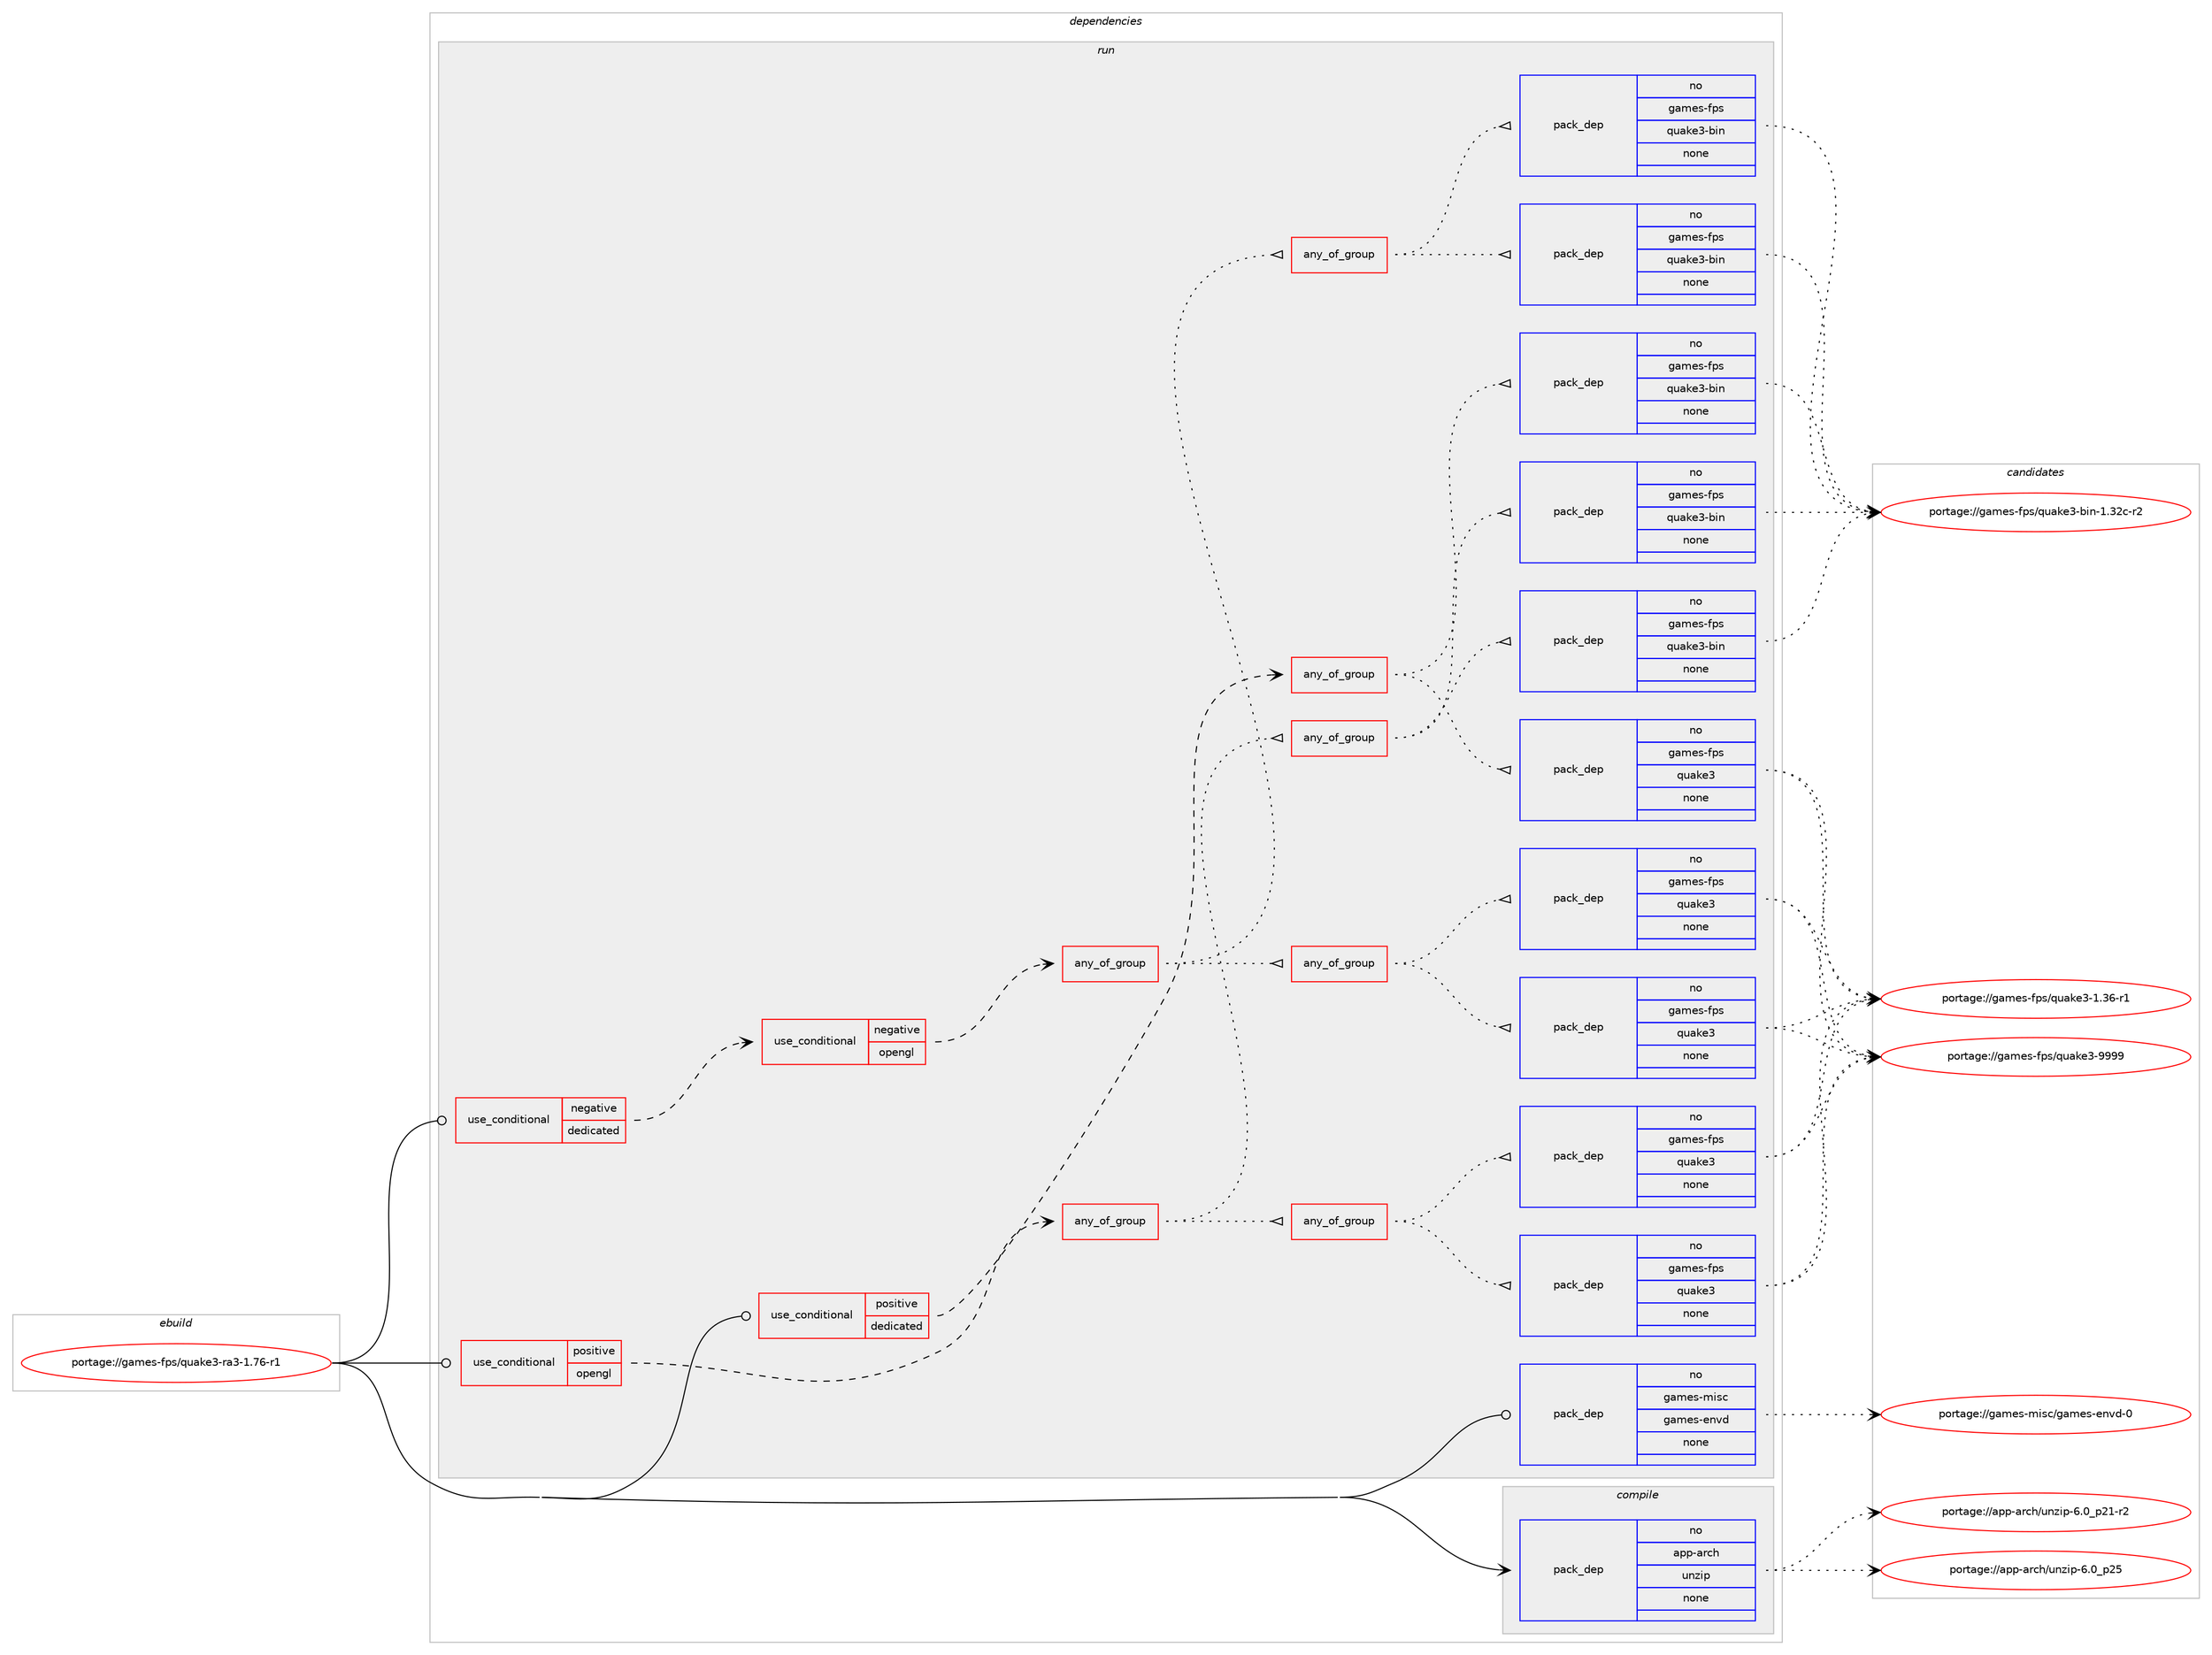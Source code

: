 digraph prolog {

# *************
# Graph options
# *************

newrank=true;
concentrate=true;
compound=true;
graph [rankdir=LR,fontname=Helvetica,fontsize=10,ranksep=1.5];#, ranksep=2.5, nodesep=0.2];
edge  [arrowhead=vee];
node  [fontname=Helvetica,fontsize=10];

# **********
# The ebuild
# **********

subgraph cluster_leftcol {
color=gray;
rank=same;
label=<<i>ebuild</i>>;
id [label="portage://games-fps/quake3-ra3-1.76-r1", color=red, width=4, href="../games-fps/quake3-ra3-1.76-r1.svg"];
}

# ****************
# The dependencies
# ****************

subgraph cluster_midcol {
color=gray;
label=<<i>dependencies</i>>;
subgraph cluster_compile {
fillcolor="#eeeeee";
style=filled;
label=<<i>compile</i>>;
subgraph pack196096 {
dependency273362 [label=<<TABLE BORDER="0" CELLBORDER="1" CELLSPACING="0" CELLPADDING="4" WIDTH="220"><TR><TD ROWSPAN="6" CELLPADDING="30">pack_dep</TD></TR><TR><TD WIDTH="110">no</TD></TR><TR><TD>app-arch</TD></TR><TR><TD>unzip</TD></TR><TR><TD>none</TD></TR><TR><TD></TD></TR></TABLE>>, shape=none, color=blue];
}
id:e -> dependency273362:w [weight=20,style="solid",arrowhead="vee"];
}
subgraph cluster_compileandrun {
fillcolor="#eeeeee";
style=filled;
label=<<i>compile and run</i>>;
}
subgraph cluster_run {
fillcolor="#eeeeee";
style=filled;
label=<<i>run</i>>;
subgraph cond73324 {
dependency273363 [label=<<TABLE BORDER="0" CELLBORDER="1" CELLSPACING="0" CELLPADDING="4"><TR><TD ROWSPAN="3" CELLPADDING="10">use_conditional</TD></TR><TR><TD>negative</TD></TR><TR><TD>dedicated</TD></TR></TABLE>>, shape=none, color=red];
subgraph cond73325 {
dependency273364 [label=<<TABLE BORDER="0" CELLBORDER="1" CELLSPACING="0" CELLPADDING="4"><TR><TD ROWSPAN="3" CELLPADDING="10">use_conditional</TD></TR><TR><TD>negative</TD></TR><TR><TD>opengl</TD></TR></TABLE>>, shape=none, color=red];
subgraph any3866 {
dependency273365 [label=<<TABLE BORDER="0" CELLBORDER="1" CELLSPACING="0" CELLPADDING="4"><TR><TD CELLPADDING="10">any_of_group</TD></TR></TABLE>>, shape=none, color=red];subgraph any3867 {
dependency273366 [label=<<TABLE BORDER="0" CELLBORDER="1" CELLSPACING="0" CELLPADDING="4"><TR><TD CELLPADDING="10">any_of_group</TD></TR></TABLE>>, shape=none, color=red];subgraph pack196097 {
dependency273367 [label=<<TABLE BORDER="0" CELLBORDER="1" CELLSPACING="0" CELLPADDING="4" WIDTH="220"><TR><TD ROWSPAN="6" CELLPADDING="30">pack_dep</TD></TR><TR><TD WIDTH="110">no</TD></TR><TR><TD>games-fps</TD></TR><TR><TD>quake3</TD></TR><TR><TD>none</TD></TR><TR><TD></TD></TR></TABLE>>, shape=none, color=blue];
}
dependency273366:e -> dependency273367:w [weight=20,style="dotted",arrowhead="oinv"];
subgraph pack196098 {
dependency273368 [label=<<TABLE BORDER="0" CELLBORDER="1" CELLSPACING="0" CELLPADDING="4" WIDTH="220"><TR><TD ROWSPAN="6" CELLPADDING="30">pack_dep</TD></TR><TR><TD WIDTH="110">no</TD></TR><TR><TD>games-fps</TD></TR><TR><TD>quake3</TD></TR><TR><TD>none</TD></TR><TR><TD></TD></TR></TABLE>>, shape=none, color=blue];
}
dependency273366:e -> dependency273368:w [weight=20,style="dotted",arrowhead="oinv"];
}
dependency273365:e -> dependency273366:w [weight=20,style="dotted",arrowhead="oinv"];
subgraph any3868 {
dependency273369 [label=<<TABLE BORDER="0" CELLBORDER="1" CELLSPACING="0" CELLPADDING="4"><TR><TD CELLPADDING="10">any_of_group</TD></TR></TABLE>>, shape=none, color=red];subgraph pack196099 {
dependency273370 [label=<<TABLE BORDER="0" CELLBORDER="1" CELLSPACING="0" CELLPADDING="4" WIDTH="220"><TR><TD ROWSPAN="6" CELLPADDING="30">pack_dep</TD></TR><TR><TD WIDTH="110">no</TD></TR><TR><TD>games-fps</TD></TR><TR><TD>quake3-bin</TD></TR><TR><TD>none</TD></TR><TR><TD></TD></TR></TABLE>>, shape=none, color=blue];
}
dependency273369:e -> dependency273370:w [weight=20,style="dotted",arrowhead="oinv"];
subgraph pack196100 {
dependency273371 [label=<<TABLE BORDER="0" CELLBORDER="1" CELLSPACING="0" CELLPADDING="4" WIDTH="220"><TR><TD ROWSPAN="6" CELLPADDING="30">pack_dep</TD></TR><TR><TD WIDTH="110">no</TD></TR><TR><TD>games-fps</TD></TR><TR><TD>quake3-bin</TD></TR><TR><TD>none</TD></TR><TR><TD></TD></TR></TABLE>>, shape=none, color=blue];
}
dependency273369:e -> dependency273371:w [weight=20,style="dotted",arrowhead="oinv"];
}
dependency273365:e -> dependency273369:w [weight=20,style="dotted",arrowhead="oinv"];
}
dependency273364:e -> dependency273365:w [weight=20,style="dashed",arrowhead="vee"];
}
dependency273363:e -> dependency273364:w [weight=20,style="dashed",arrowhead="vee"];
}
id:e -> dependency273363:w [weight=20,style="solid",arrowhead="odot"];
subgraph cond73326 {
dependency273372 [label=<<TABLE BORDER="0" CELLBORDER="1" CELLSPACING="0" CELLPADDING="4"><TR><TD ROWSPAN="3" CELLPADDING="10">use_conditional</TD></TR><TR><TD>positive</TD></TR><TR><TD>dedicated</TD></TR></TABLE>>, shape=none, color=red];
subgraph any3869 {
dependency273373 [label=<<TABLE BORDER="0" CELLBORDER="1" CELLSPACING="0" CELLPADDING="4"><TR><TD CELLPADDING="10">any_of_group</TD></TR></TABLE>>, shape=none, color=red];subgraph pack196101 {
dependency273374 [label=<<TABLE BORDER="0" CELLBORDER="1" CELLSPACING="0" CELLPADDING="4" WIDTH="220"><TR><TD ROWSPAN="6" CELLPADDING="30">pack_dep</TD></TR><TR><TD WIDTH="110">no</TD></TR><TR><TD>games-fps</TD></TR><TR><TD>quake3</TD></TR><TR><TD>none</TD></TR><TR><TD></TD></TR></TABLE>>, shape=none, color=blue];
}
dependency273373:e -> dependency273374:w [weight=20,style="dotted",arrowhead="oinv"];
subgraph pack196102 {
dependency273375 [label=<<TABLE BORDER="0" CELLBORDER="1" CELLSPACING="0" CELLPADDING="4" WIDTH="220"><TR><TD ROWSPAN="6" CELLPADDING="30">pack_dep</TD></TR><TR><TD WIDTH="110">no</TD></TR><TR><TD>games-fps</TD></TR><TR><TD>quake3-bin</TD></TR><TR><TD>none</TD></TR><TR><TD></TD></TR></TABLE>>, shape=none, color=blue];
}
dependency273373:e -> dependency273375:w [weight=20,style="dotted",arrowhead="oinv"];
}
dependency273372:e -> dependency273373:w [weight=20,style="dashed",arrowhead="vee"];
}
id:e -> dependency273372:w [weight=20,style="solid",arrowhead="odot"];
subgraph cond73327 {
dependency273376 [label=<<TABLE BORDER="0" CELLBORDER="1" CELLSPACING="0" CELLPADDING="4"><TR><TD ROWSPAN="3" CELLPADDING="10">use_conditional</TD></TR><TR><TD>positive</TD></TR><TR><TD>opengl</TD></TR></TABLE>>, shape=none, color=red];
subgraph any3870 {
dependency273377 [label=<<TABLE BORDER="0" CELLBORDER="1" CELLSPACING="0" CELLPADDING="4"><TR><TD CELLPADDING="10">any_of_group</TD></TR></TABLE>>, shape=none, color=red];subgraph any3871 {
dependency273378 [label=<<TABLE BORDER="0" CELLBORDER="1" CELLSPACING="0" CELLPADDING="4"><TR><TD CELLPADDING="10">any_of_group</TD></TR></TABLE>>, shape=none, color=red];subgraph pack196103 {
dependency273379 [label=<<TABLE BORDER="0" CELLBORDER="1" CELLSPACING="0" CELLPADDING="4" WIDTH="220"><TR><TD ROWSPAN="6" CELLPADDING="30">pack_dep</TD></TR><TR><TD WIDTH="110">no</TD></TR><TR><TD>games-fps</TD></TR><TR><TD>quake3</TD></TR><TR><TD>none</TD></TR><TR><TD></TD></TR></TABLE>>, shape=none, color=blue];
}
dependency273378:e -> dependency273379:w [weight=20,style="dotted",arrowhead="oinv"];
subgraph pack196104 {
dependency273380 [label=<<TABLE BORDER="0" CELLBORDER="1" CELLSPACING="0" CELLPADDING="4" WIDTH="220"><TR><TD ROWSPAN="6" CELLPADDING="30">pack_dep</TD></TR><TR><TD WIDTH="110">no</TD></TR><TR><TD>games-fps</TD></TR><TR><TD>quake3</TD></TR><TR><TD>none</TD></TR><TR><TD></TD></TR></TABLE>>, shape=none, color=blue];
}
dependency273378:e -> dependency273380:w [weight=20,style="dotted",arrowhead="oinv"];
}
dependency273377:e -> dependency273378:w [weight=20,style="dotted",arrowhead="oinv"];
subgraph any3872 {
dependency273381 [label=<<TABLE BORDER="0" CELLBORDER="1" CELLSPACING="0" CELLPADDING="4"><TR><TD CELLPADDING="10">any_of_group</TD></TR></TABLE>>, shape=none, color=red];subgraph pack196105 {
dependency273382 [label=<<TABLE BORDER="0" CELLBORDER="1" CELLSPACING="0" CELLPADDING="4" WIDTH="220"><TR><TD ROWSPAN="6" CELLPADDING="30">pack_dep</TD></TR><TR><TD WIDTH="110">no</TD></TR><TR><TD>games-fps</TD></TR><TR><TD>quake3-bin</TD></TR><TR><TD>none</TD></TR><TR><TD></TD></TR></TABLE>>, shape=none, color=blue];
}
dependency273381:e -> dependency273382:w [weight=20,style="dotted",arrowhead="oinv"];
subgraph pack196106 {
dependency273383 [label=<<TABLE BORDER="0" CELLBORDER="1" CELLSPACING="0" CELLPADDING="4" WIDTH="220"><TR><TD ROWSPAN="6" CELLPADDING="30">pack_dep</TD></TR><TR><TD WIDTH="110">no</TD></TR><TR><TD>games-fps</TD></TR><TR><TD>quake3-bin</TD></TR><TR><TD>none</TD></TR><TR><TD></TD></TR></TABLE>>, shape=none, color=blue];
}
dependency273381:e -> dependency273383:w [weight=20,style="dotted",arrowhead="oinv"];
}
dependency273377:e -> dependency273381:w [weight=20,style="dotted",arrowhead="oinv"];
}
dependency273376:e -> dependency273377:w [weight=20,style="dashed",arrowhead="vee"];
}
id:e -> dependency273376:w [weight=20,style="solid",arrowhead="odot"];
subgraph pack196107 {
dependency273384 [label=<<TABLE BORDER="0" CELLBORDER="1" CELLSPACING="0" CELLPADDING="4" WIDTH="220"><TR><TD ROWSPAN="6" CELLPADDING="30">pack_dep</TD></TR><TR><TD WIDTH="110">no</TD></TR><TR><TD>games-misc</TD></TR><TR><TD>games-envd</TD></TR><TR><TD>none</TD></TR><TR><TD></TD></TR></TABLE>>, shape=none, color=blue];
}
id:e -> dependency273384:w [weight=20,style="solid",arrowhead="odot"];
}
}

# **************
# The candidates
# **************

subgraph cluster_choices {
rank=same;
color=gray;
label=<<i>candidates</i>>;

subgraph choice196096 {
color=black;
nodesep=1;
choiceportage9711211245971149910447117110122105112455446489511250494511450 [label="portage://app-arch/unzip-6.0_p21-r2", color=red, width=4,href="../app-arch/unzip-6.0_p21-r2.svg"];
choiceportage971121124597114991044711711012210511245544648951125053 [label="portage://app-arch/unzip-6.0_p25", color=red, width=4,href="../app-arch/unzip-6.0_p25.svg"];
dependency273362:e -> choiceportage9711211245971149910447117110122105112455446489511250494511450:w [style=dotted,weight="100"];
dependency273362:e -> choiceportage971121124597114991044711711012210511245544648951125053:w [style=dotted,weight="100"];
}
subgraph choice196097 {
color=black;
nodesep=1;
choiceportage103971091011154510211211547113117971071015145494651544511449 [label="portage://games-fps/quake3-1.36-r1", color=red, width=4,href="../games-fps/quake3-1.36-r1.svg"];
choiceportage10397109101115451021121154711311797107101514557575757 [label="portage://games-fps/quake3-9999", color=red, width=4,href="../games-fps/quake3-9999.svg"];
dependency273367:e -> choiceportage103971091011154510211211547113117971071015145494651544511449:w [style=dotted,weight="100"];
dependency273367:e -> choiceportage10397109101115451021121154711311797107101514557575757:w [style=dotted,weight="100"];
}
subgraph choice196098 {
color=black;
nodesep=1;
choiceportage103971091011154510211211547113117971071015145494651544511449 [label="portage://games-fps/quake3-1.36-r1", color=red, width=4,href="../games-fps/quake3-1.36-r1.svg"];
choiceportage10397109101115451021121154711311797107101514557575757 [label="portage://games-fps/quake3-9999", color=red, width=4,href="../games-fps/quake3-9999.svg"];
dependency273368:e -> choiceportage103971091011154510211211547113117971071015145494651544511449:w [style=dotted,weight="100"];
dependency273368:e -> choiceportage10397109101115451021121154711311797107101514557575757:w [style=dotted,weight="100"];
}
subgraph choice196099 {
color=black;
nodesep=1;
choiceportage103971091011154510211211547113117971071015145981051104549465150994511450 [label="portage://games-fps/quake3-bin-1.32c-r2", color=red, width=4,href="../games-fps/quake3-bin-1.32c-r2.svg"];
dependency273370:e -> choiceportage103971091011154510211211547113117971071015145981051104549465150994511450:w [style=dotted,weight="100"];
}
subgraph choice196100 {
color=black;
nodesep=1;
choiceportage103971091011154510211211547113117971071015145981051104549465150994511450 [label="portage://games-fps/quake3-bin-1.32c-r2", color=red, width=4,href="../games-fps/quake3-bin-1.32c-r2.svg"];
dependency273371:e -> choiceportage103971091011154510211211547113117971071015145981051104549465150994511450:w [style=dotted,weight="100"];
}
subgraph choice196101 {
color=black;
nodesep=1;
choiceportage103971091011154510211211547113117971071015145494651544511449 [label="portage://games-fps/quake3-1.36-r1", color=red, width=4,href="../games-fps/quake3-1.36-r1.svg"];
choiceportage10397109101115451021121154711311797107101514557575757 [label="portage://games-fps/quake3-9999", color=red, width=4,href="../games-fps/quake3-9999.svg"];
dependency273374:e -> choiceportage103971091011154510211211547113117971071015145494651544511449:w [style=dotted,weight="100"];
dependency273374:e -> choiceportage10397109101115451021121154711311797107101514557575757:w [style=dotted,weight="100"];
}
subgraph choice196102 {
color=black;
nodesep=1;
choiceportage103971091011154510211211547113117971071015145981051104549465150994511450 [label="portage://games-fps/quake3-bin-1.32c-r2", color=red, width=4,href="../games-fps/quake3-bin-1.32c-r2.svg"];
dependency273375:e -> choiceportage103971091011154510211211547113117971071015145981051104549465150994511450:w [style=dotted,weight="100"];
}
subgraph choice196103 {
color=black;
nodesep=1;
choiceportage103971091011154510211211547113117971071015145494651544511449 [label="portage://games-fps/quake3-1.36-r1", color=red, width=4,href="../games-fps/quake3-1.36-r1.svg"];
choiceportage10397109101115451021121154711311797107101514557575757 [label="portage://games-fps/quake3-9999", color=red, width=4,href="../games-fps/quake3-9999.svg"];
dependency273379:e -> choiceportage103971091011154510211211547113117971071015145494651544511449:w [style=dotted,weight="100"];
dependency273379:e -> choiceportage10397109101115451021121154711311797107101514557575757:w [style=dotted,weight="100"];
}
subgraph choice196104 {
color=black;
nodesep=1;
choiceportage103971091011154510211211547113117971071015145494651544511449 [label="portage://games-fps/quake3-1.36-r1", color=red, width=4,href="../games-fps/quake3-1.36-r1.svg"];
choiceportage10397109101115451021121154711311797107101514557575757 [label="portage://games-fps/quake3-9999", color=red, width=4,href="../games-fps/quake3-9999.svg"];
dependency273380:e -> choiceportage103971091011154510211211547113117971071015145494651544511449:w [style=dotted,weight="100"];
dependency273380:e -> choiceportage10397109101115451021121154711311797107101514557575757:w [style=dotted,weight="100"];
}
subgraph choice196105 {
color=black;
nodesep=1;
choiceportage103971091011154510211211547113117971071015145981051104549465150994511450 [label="portage://games-fps/quake3-bin-1.32c-r2", color=red, width=4,href="../games-fps/quake3-bin-1.32c-r2.svg"];
dependency273382:e -> choiceportage103971091011154510211211547113117971071015145981051104549465150994511450:w [style=dotted,weight="100"];
}
subgraph choice196106 {
color=black;
nodesep=1;
choiceportage103971091011154510211211547113117971071015145981051104549465150994511450 [label="portage://games-fps/quake3-bin-1.32c-r2", color=red, width=4,href="../games-fps/quake3-bin-1.32c-r2.svg"];
dependency273383:e -> choiceportage103971091011154510211211547113117971071015145981051104549465150994511450:w [style=dotted,weight="100"];
}
subgraph choice196107 {
color=black;
nodesep=1;
choiceportage1039710910111545109105115994710397109101115451011101181004548 [label="portage://games-misc/games-envd-0", color=red, width=4,href="../games-misc/games-envd-0.svg"];
dependency273384:e -> choiceportage1039710910111545109105115994710397109101115451011101181004548:w [style=dotted,weight="100"];
}
}

}
